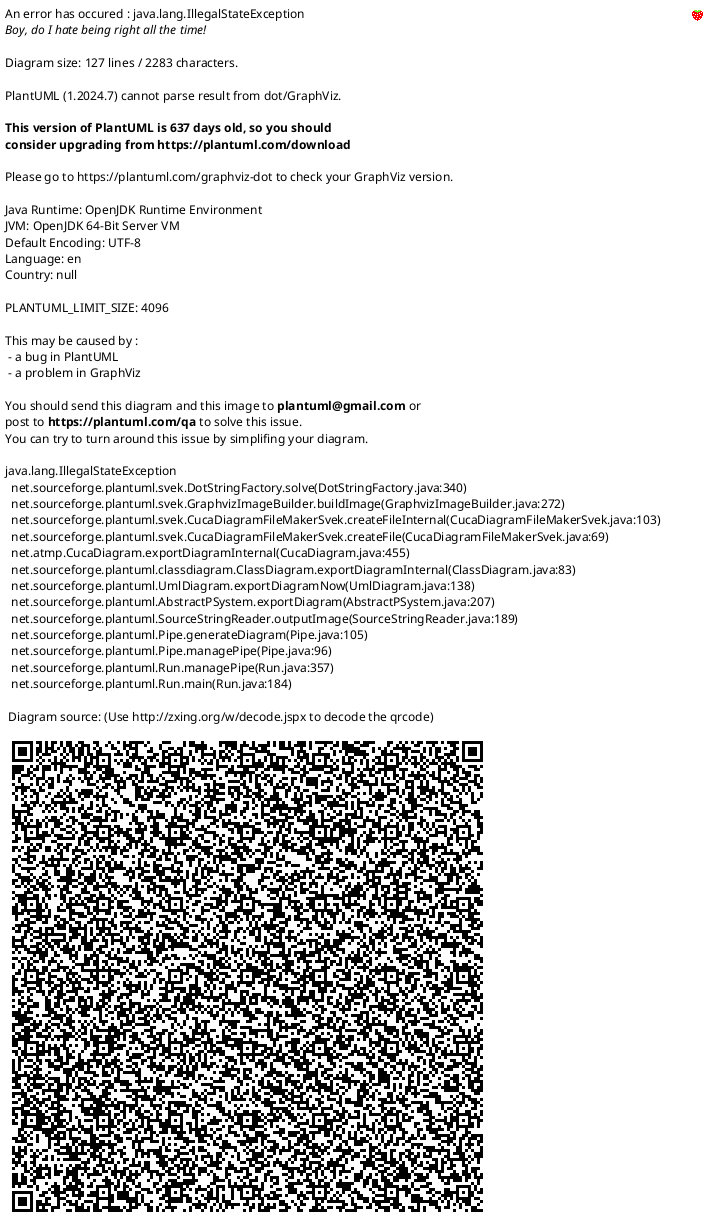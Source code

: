 ﻿@startuml
'Les champs ayant le stéréotype <<property>> sont des propriétés C#

hide circle
skinparam classAttributeIconSize 0
skinparam linetype ortho

'TODO faire un bon système de trucs dynamiques avec events, donc liste et value principalement
' aussi priorité des listeners

package Dynamic{
class DynamicValue<T>{
    + <<property>> InitialValue : T {readOnly}
    + <<property>> CurrentValue : T
    + <<property>> HasValueChanged : bool {readOnly}
    'TODO ajouter des méthodes pour réagir à un changement
}
note left of DynamicValue::CurrentValue
    Utiliser le setter de **CurrentValue** va mettre 
    **HasValueChanged** à true obligatoirement
end note
}


package Cards{
class Card{
+ <<property>> Name : DynamicValue<string> {readOnly}
+ <<property>> MaxLevel : int {readOnly}
+ <<property>> Cost : DynamicValue<string> {readOnly}
+ CanBePlayedIn(in theGame: Game): bool
+ GetEffect(): Effect
}

class Keyword{
'TODO
}
package CardPiles{
class CardPile{
- cardList: Card[0..*]

+ {method} CardPile[int index] : Card
+ MoveTo(in currentCardPile: CardPile, in theCard: Card)
}
class DiscardPile extends CardPile{
+ <<property>> MarkedForUpgrade: Card[0..*]
}
}

class Artefact{
'TODO
}

CardPile ..u|> IEnumerable : <<bind>>\nT=Card
Card "0..*" o--  "0..*" Keyword : <<property>> Keywords

}

class IEnumerable<T>{
+ GetEnumerator() : IEnumerator<T>
}







package GameSystems{
class Effect{
+ DoEffect(in theGame: Game): bool
'TODO
}

class Player{
+ <<property>> Deck: CardPile
'+ <<property>> Artefacts: Artefact[2] {readOnly}
+ <<property>> Name: string {readOnly}
+ <<property>> Hand : CardPile
+ <<property>> ActionPoints : DynamicValue<int> {readOnly}
+ <<property>> Discard : DiscardPile

+ DrawCard()
+ PrepareCardUpgrade(in theCard: Card)
+ LoopDeck()
+ DiscardCard(in theCard: Card)
'consumeactionpoint remplacé par juste modifier la dynamicValue
}

Player  "2" *-r "1" Artefact : <<property>> Artefacts {readOnly}

package Targeting{

class Target{
+ <<property>> TargetType : TargetTypes {readOnly}
+ <<property>> IsAutomatic : bool
+ <<property>> Name: string

}
Effect "1" *--  "0..*" Target : <<property>> AllTargets {readOnly}


enum TargetTypes{
    Player
    Card
    Deck
    'TODO player et Deck sont un peu pareil, à voir
}
}
}








class Game{

+ <<property>> CurrentPlayerTurn: Player {readOnly}

+ GameLoop()
+ CheckHasWon(in playerToCheck: Player) : bool
+ StartPlayerTurn(in player: Player)
+ FinishTurn(in player: Player)
+ PlayCard(in thePlayer: Player, in theCard: Card)
+ ActivateArtifact(in thePlayer: Player,in theArtefact: Artefact)
}



Player "1" --l-* "1" Game: <<property>> Player1 {readOnly}
Player "1" --l-* "1" Game: <<property>> Player2 {readOnly}



@enduml